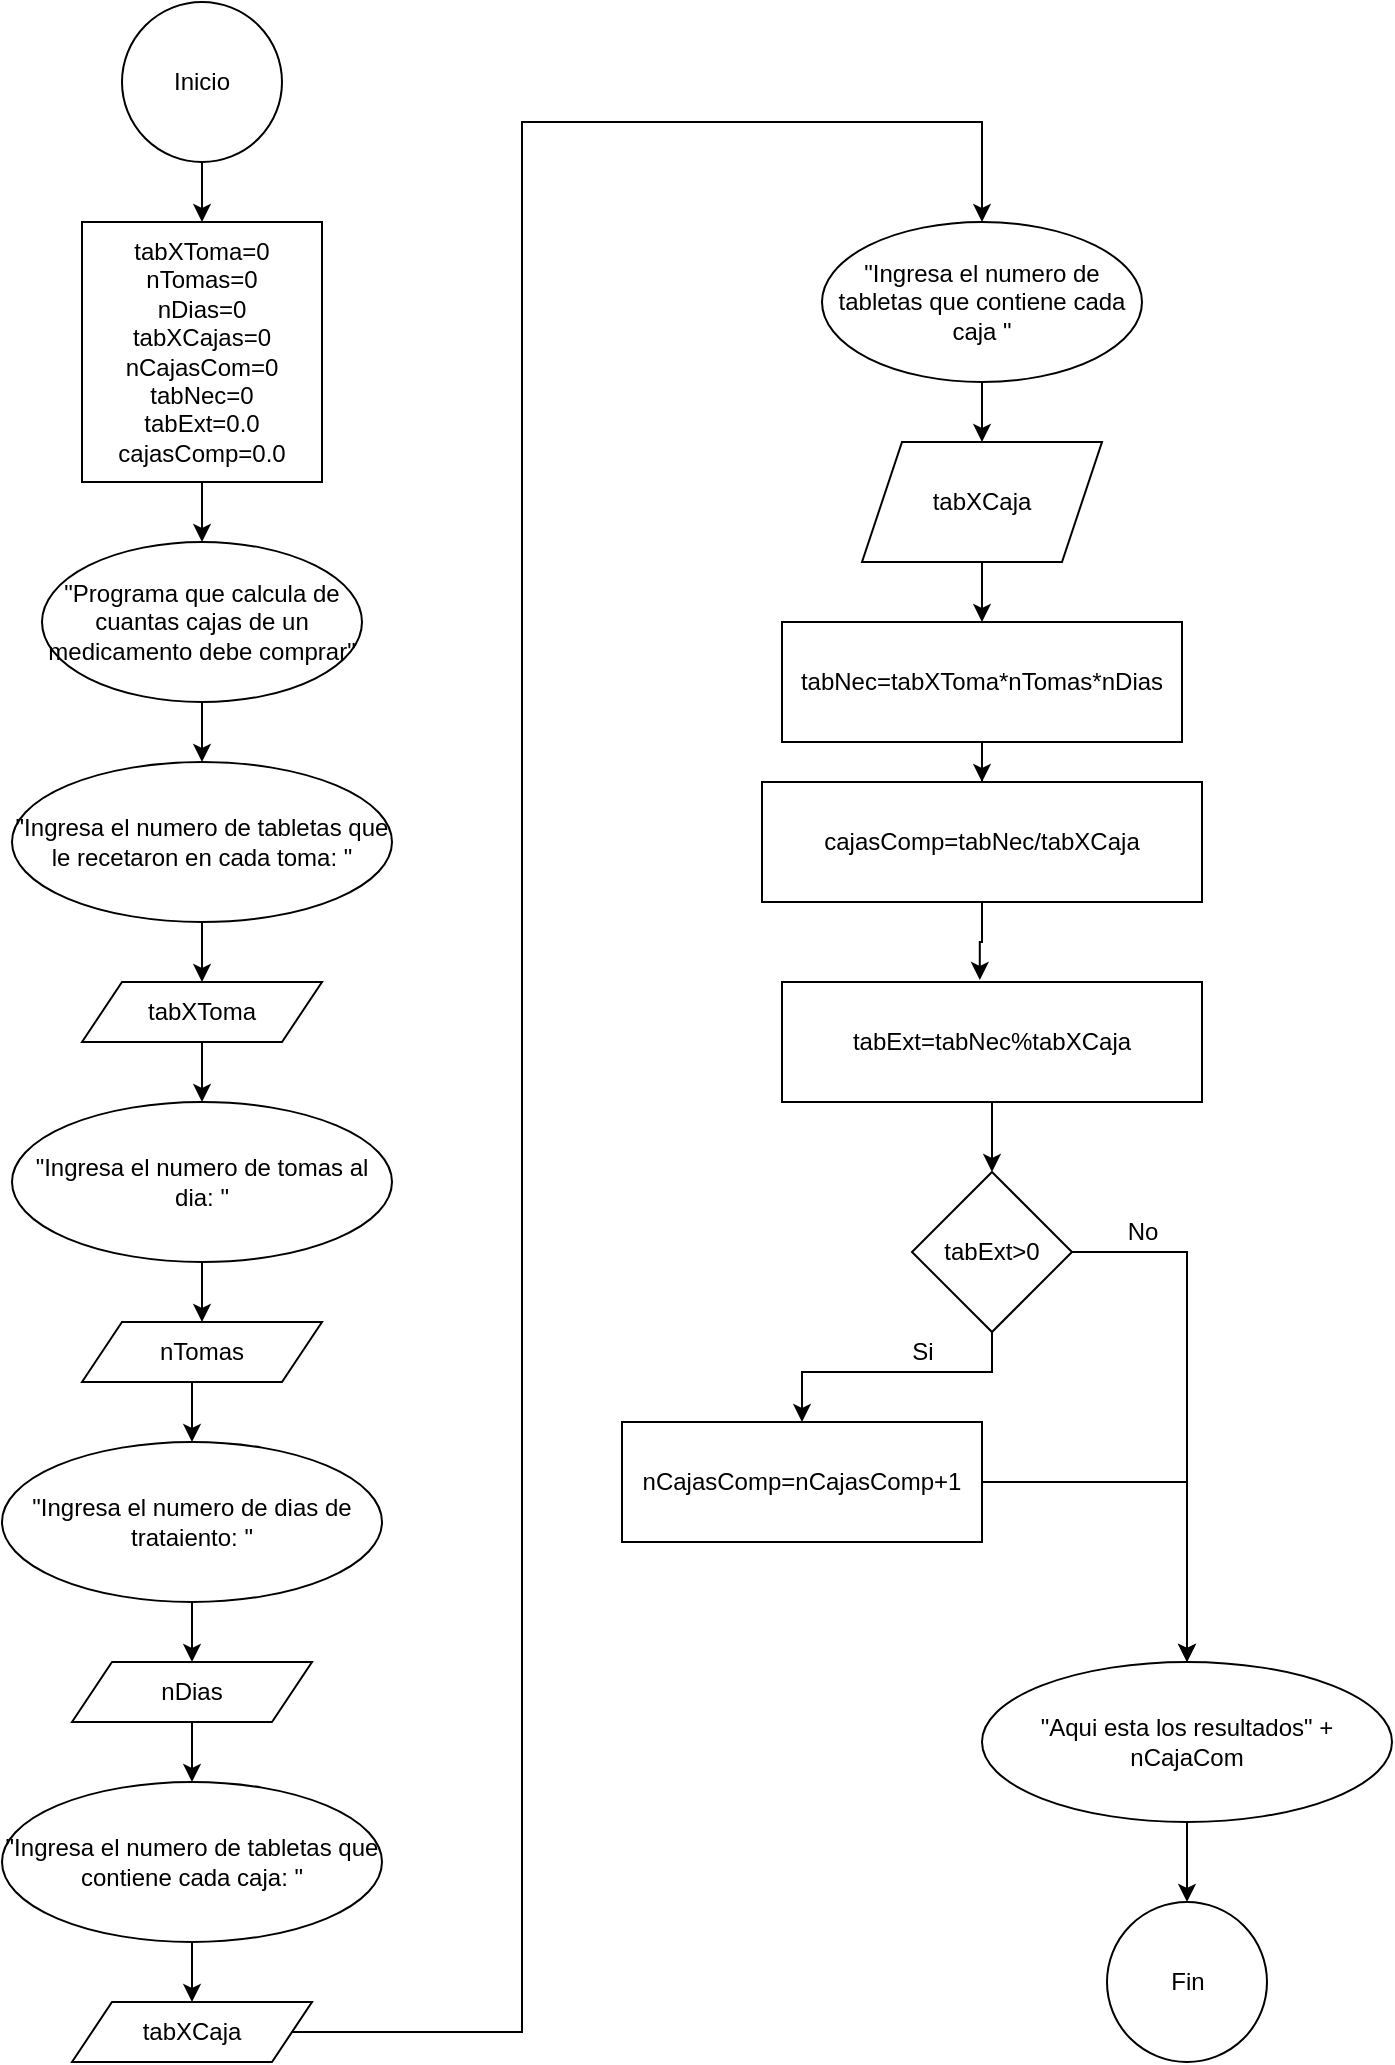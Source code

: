 <mxfile version="13.8.8" type="github">
  <diagram id="UjGg4rbpi19XOb0TRebn" name="Page-1">
    <mxGraphModel dx="1068" dy="462" grid="1" gridSize="10" guides="1" tooltips="1" connect="1" arrows="1" fold="1" page="1" pageScale="1" pageWidth="827" pageHeight="1169" math="0" shadow="0">
      <root>
        <mxCell id="0" />
        <mxCell id="1" parent="0" />
        <mxCell id="qrpFLLjBW_we5XAOsalv-1" value="Inicio" style="ellipse;whiteSpace=wrap;html=1;aspect=fixed;" vertex="1" parent="1">
          <mxGeometry x="130" width="80" height="80" as="geometry" />
        </mxCell>
        <mxCell id="qrpFLLjBW_we5XAOsalv-2" value="" style="endArrow=classic;html=1;exitX=0.5;exitY=1;exitDx=0;exitDy=0;entryX=0.5;entryY=0;entryDx=0;entryDy=0;" edge="1" parent="1" source="qrpFLLjBW_we5XAOsalv-1" target="qrpFLLjBW_we5XAOsalv-3">
          <mxGeometry width="50" height="50" relative="1" as="geometry">
            <mxPoint x="350" y="230" as="sourcePoint" />
            <mxPoint x="170" y="110" as="targetPoint" />
          </mxGeometry>
        </mxCell>
        <mxCell id="qrpFLLjBW_we5XAOsalv-3" value="tabXToma=0&lt;br&gt;nTomas=0&lt;br&gt;nDias=0&lt;br&gt;tabXCajas=0&lt;br&gt;nCajasCom=0&lt;br&gt;tabNec=0&lt;br&gt;tabExt=0.0&lt;br&gt;cajasComp=0.0" style="rounded=0;whiteSpace=wrap;html=1;" vertex="1" parent="1">
          <mxGeometry x="110" y="110" width="120" height="130" as="geometry" />
        </mxCell>
        <mxCell id="qrpFLLjBW_we5XAOsalv-4" value="" style="endArrow=classic;html=1;exitX=0.5;exitY=1;exitDx=0;exitDy=0;" edge="1" parent="1" source="qrpFLLjBW_we5XAOsalv-3" target="qrpFLLjBW_we5XAOsalv-6">
          <mxGeometry width="50" height="50" relative="1" as="geometry">
            <mxPoint x="350" y="210" as="sourcePoint" />
            <mxPoint x="400" y="160" as="targetPoint" />
          </mxGeometry>
        </mxCell>
        <mxCell id="qrpFLLjBW_we5XAOsalv-5" style="edgeStyle=orthogonalEdgeStyle;rounded=0;orthogonalLoop=1;jettySize=auto;html=1;entryX=0.5;entryY=0;entryDx=0;entryDy=0;" edge="1" parent="1" source="qrpFLLjBW_we5XAOsalv-6" target="qrpFLLjBW_we5XAOsalv-8">
          <mxGeometry relative="1" as="geometry">
            <mxPoint x="170" y="380" as="targetPoint" />
          </mxGeometry>
        </mxCell>
        <mxCell id="qrpFLLjBW_we5XAOsalv-6" value="&quot;Programa que calcula de cuantas cajas de un medicamento debe comprar&quot;" style="ellipse;whiteSpace=wrap;html=1;" vertex="1" parent="1">
          <mxGeometry x="90" y="270" width="160" height="80" as="geometry" />
        </mxCell>
        <mxCell id="qrpFLLjBW_we5XAOsalv-7" style="edgeStyle=orthogonalEdgeStyle;rounded=0;orthogonalLoop=1;jettySize=auto;html=1;" edge="1" parent="1" source="qrpFLLjBW_we5XAOsalv-8" target="qrpFLLjBW_we5XAOsalv-10">
          <mxGeometry relative="1" as="geometry" />
        </mxCell>
        <mxCell id="qrpFLLjBW_we5XAOsalv-8" value="&quot;Ingresa el numero de tabletas que le recetaron en cada toma: &quot;" style="ellipse;whiteSpace=wrap;html=1;" vertex="1" parent="1">
          <mxGeometry x="75" y="380" width="190" height="80" as="geometry" />
        </mxCell>
        <mxCell id="qrpFLLjBW_we5XAOsalv-9" style="edgeStyle=orthogonalEdgeStyle;rounded=0;orthogonalLoop=1;jettySize=auto;html=1;entryX=0.5;entryY=0;entryDx=0;entryDy=0;" edge="1" parent="1" source="qrpFLLjBW_we5XAOsalv-10" target="qrpFLLjBW_we5XAOsalv-12">
          <mxGeometry relative="1" as="geometry" />
        </mxCell>
        <mxCell id="qrpFLLjBW_we5XAOsalv-10" value="tabXToma" style="shape=parallelogram;perimeter=parallelogramPerimeter;whiteSpace=wrap;html=1;fixedSize=1;" vertex="1" parent="1">
          <mxGeometry x="110" y="490" width="120" height="30" as="geometry" />
        </mxCell>
        <mxCell id="qrpFLLjBW_we5XAOsalv-11" style="edgeStyle=orthogonalEdgeStyle;rounded=0;orthogonalLoop=1;jettySize=auto;html=1;" edge="1" parent="1" source="qrpFLLjBW_we5XAOsalv-12" target="qrpFLLjBW_we5XAOsalv-14">
          <mxGeometry relative="1" as="geometry" />
        </mxCell>
        <mxCell id="qrpFLLjBW_we5XAOsalv-12" value="&quot;Ingresa el numero de tomas al dia: &quot;" style="ellipse;whiteSpace=wrap;html=1;" vertex="1" parent="1">
          <mxGeometry x="75" y="550" width="190" height="80" as="geometry" />
        </mxCell>
        <mxCell id="qrpFLLjBW_we5XAOsalv-30" style="edgeStyle=orthogonalEdgeStyle;rounded=0;orthogonalLoop=1;jettySize=auto;html=1;exitX=0.5;exitY=1;exitDx=0;exitDy=0;entryX=0.5;entryY=0;entryDx=0;entryDy=0;" edge="1" parent="1" source="qrpFLLjBW_we5XAOsalv-14" target="qrpFLLjBW_we5XAOsalv-28">
          <mxGeometry relative="1" as="geometry" />
        </mxCell>
        <mxCell id="qrpFLLjBW_we5XAOsalv-14" value="nTomas" style="shape=parallelogram;perimeter=parallelogramPerimeter;whiteSpace=wrap;html=1;fixedSize=1;" vertex="1" parent="1">
          <mxGeometry x="110" y="660" width="120" height="30" as="geometry" />
        </mxCell>
        <mxCell id="qrpFLLjBW_we5XAOsalv-16" style="edgeStyle=orthogonalEdgeStyle;rounded=0;orthogonalLoop=1;jettySize=auto;html=1;exitX=0.5;exitY=1;exitDx=0;exitDy=0;entryX=0.5;entryY=0;entryDx=0;entryDy=0;" edge="1" parent="1" source="qrpFLLjBW_we5XAOsalv-17" target="qrpFLLjBW_we5XAOsalv-24">
          <mxGeometry relative="1" as="geometry">
            <Array as="points">
              <mxPoint x="565" y="685" />
              <mxPoint x="470" y="685" />
            </Array>
          </mxGeometry>
        </mxCell>
        <mxCell id="qrpFLLjBW_we5XAOsalv-47" style="edgeStyle=orthogonalEdgeStyle;rounded=0;orthogonalLoop=1;jettySize=auto;html=1;exitX=1;exitY=0.5;exitDx=0;exitDy=0;entryX=0.5;entryY=0;entryDx=0;entryDy=0;" edge="1" parent="1" source="qrpFLLjBW_we5XAOsalv-17" target="qrpFLLjBW_we5XAOsalv-46">
          <mxGeometry relative="1" as="geometry" />
        </mxCell>
        <mxCell id="qrpFLLjBW_we5XAOsalv-17" value="tabExt&amp;gt;0" style="rhombus;whiteSpace=wrap;html=1;" vertex="1" parent="1">
          <mxGeometry x="525" y="585" width="80" height="80" as="geometry" />
        </mxCell>
        <mxCell id="qrpFLLjBW_we5XAOsalv-41" style="edgeStyle=orthogonalEdgeStyle;rounded=0;orthogonalLoop=1;jettySize=auto;html=1;" edge="1" parent="1" source="qrpFLLjBW_we5XAOsalv-20" target="qrpFLLjBW_we5XAOsalv-40">
          <mxGeometry relative="1" as="geometry" />
        </mxCell>
        <mxCell id="qrpFLLjBW_we5XAOsalv-20" value="tabNec=tabXToma*nTomas*nDias" style="rounded=0;whiteSpace=wrap;html=1;" vertex="1" parent="1">
          <mxGeometry x="460" y="310" width="200" height="60" as="geometry" />
        </mxCell>
        <mxCell id="qrpFLLjBW_we5XAOsalv-21" value="Si" style="text;html=1;align=center;verticalAlign=middle;resizable=0;points=[];autosize=1;" vertex="1" parent="1">
          <mxGeometry x="515" y="665" width="30" height="20" as="geometry" />
        </mxCell>
        <mxCell id="qrpFLLjBW_we5XAOsalv-22" value="No" style="text;html=1;align=center;verticalAlign=middle;resizable=0;points=[];autosize=1;" vertex="1" parent="1">
          <mxGeometry x="625" y="605" width="30" height="20" as="geometry" />
        </mxCell>
        <mxCell id="qrpFLLjBW_we5XAOsalv-48" style="edgeStyle=orthogonalEdgeStyle;rounded=0;orthogonalLoop=1;jettySize=auto;html=1;entryX=0.5;entryY=0;entryDx=0;entryDy=0;" edge="1" parent="1" source="qrpFLLjBW_we5XAOsalv-24" target="qrpFLLjBW_we5XAOsalv-46">
          <mxGeometry relative="1" as="geometry">
            <Array as="points">
              <mxPoint x="663" y="740" />
            </Array>
          </mxGeometry>
        </mxCell>
        <mxCell id="qrpFLLjBW_we5XAOsalv-24" value="nCajasComp=nCajasComp+1" style="whiteSpace=wrap;html=1;" vertex="1" parent="1">
          <mxGeometry x="380" y="710" width="180" height="60" as="geometry" />
        </mxCell>
        <mxCell id="qrpFLLjBW_we5XAOsalv-25" value="Fin" style="ellipse;whiteSpace=wrap;html=1;aspect=fixed;" vertex="1" parent="1">
          <mxGeometry x="622.5" y="950" width="80" height="80" as="geometry" />
        </mxCell>
        <mxCell id="qrpFLLjBW_we5XAOsalv-27" style="edgeStyle=orthogonalEdgeStyle;rounded=0;orthogonalLoop=1;jettySize=auto;html=1;" edge="1" parent="1" source="qrpFLLjBW_we5XAOsalv-28" target="qrpFLLjBW_we5XAOsalv-29">
          <mxGeometry relative="1" as="geometry" />
        </mxCell>
        <mxCell id="qrpFLLjBW_we5XAOsalv-28" value="&quot;Ingresa el numero de dias de trataiento: &quot;" style="ellipse;whiteSpace=wrap;html=1;" vertex="1" parent="1">
          <mxGeometry x="70" y="720" width="190" height="80" as="geometry" />
        </mxCell>
        <mxCell id="qrpFLLjBW_we5XAOsalv-34" style="edgeStyle=orthogonalEdgeStyle;rounded=0;orthogonalLoop=1;jettySize=auto;html=1;" edge="1" parent="1" source="qrpFLLjBW_we5XAOsalv-29" target="qrpFLLjBW_we5XAOsalv-32">
          <mxGeometry relative="1" as="geometry" />
        </mxCell>
        <mxCell id="qrpFLLjBW_we5XAOsalv-29" value="nDias" style="shape=parallelogram;perimeter=parallelogramPerimeter;whiteSpace=wrap;html=1;fixedSize=1;" vertex="1" parent="1">
          <mxGeometry x="105" y="830" width="120" height="30" as="geometry" />
        </mxCell>
        <mxCell id="qrpFLLjBW_we5XAOsalv-31" style="edgeStyle=orthogonalEdgeStyle;rounded=0;orthogonalLoop=1;jettySize=auto;html=1;" edge="1" parent="1" source="qrpFLLjBW_we5XAOsalv-32" target="qrpFLLjBW_we5XAOsalv-33">
          <mxGeometry relative="1" as="geometry" />
        </mxCell>
        <mxCell id="qrpFLLjBW_we5XAOsalv-32" value="&quot;Ingresa el numero de tabletas que contiene cada caja: &quot;" style="ellipse;whiteSpace=wrap;html=1;" vertex="1" parent="1">
          <mxGeometry x="70" y="890" width="190" height="80" as="geometry" />
        </mxCell>
        <mxCell id="qrpFLLjBW_we5XAOsalv-35" style="edgeStyle=orthogonalEdgeStyle;rounded=0;orthogonalLoop=1;jettySize=auto;html=1;" edge="1" parent="1" source="qrpFLLjBW_we5XAOsalv-33">
          <mxGeometry relative="1" as="geometry">
            <mxPoint x="560" y="110" as="targetPoint" />
            <Array as="points">
              <mxPoint x="330" y="1015" />
              <mxPoint x="330" y="60" />
            </Array>
          </mxGeometry>
        </mxCell>
        <mxCell id="qrpFLLjBW_we5XAOsalv-33" value="tabXCaja" style="shape=parallelogram;perimeter=parallelogramPerimeter;whiteSpace=wrap;html=1;fixedSize=1;" vertex="1" parent="1">
          <mxGeometry x="105" y="1000" width="120" height="30" as="geometry" />
        </mxCell>
        <mxCell id="qrpFLLjBW_we5XAOsalv-38" style="edgeStyle=orthogonalEdgeStyle;rounded=0;orthogonalLoop=1;jettySize=auto;html=1;" edge="1" parent="1" source="qrpFLLjBW_we5XAOsalv-36" target="qrpFLLjBW_we5XAOsalv-37">
          <mxGeometry relative="1" as="geometry" />
        </mxCell>
        <mxCell id="qrpFLLjBW_we5XAOsalv-36" value="&quot;Ingresa el numero de tabletas que contiene cada caja &quot;" style="ellipse;whiteSpace=wrap;html=1;" vertex="1" parent="1">
          <mxGeometry x="480" y="110" width="160" height="80" as="geometry" />
        </mxCell>
        <mxCell id="qrpFLLjBW_we5XAOsalv-39" style="edgeStyle=orthogonalEdgeStyle;rounded=0;orthogonalLoop=1;jettySize=auto;html=1;" edge="1" parent="1" source="qrpFLLjBW_we5XAOsalv-37" target="qrpFLLjBW_we5XAOsalv-20">
          <mxGeometry relative="1" as="geometry" />
        </mxCell>
        <mxCell id="qrpFLLjBW_we5XAOsalv-37" value="tabXCaja" style="shape=parallelogram;perimeter=parallelogramPerimeter;whiteSpace=wrap;html=1;fixedSize=1;" vertex="1" parent="1">
          <mxGeometry x="500" y="220" width="120" height="60" as="geometry" />
        </mxCell>
        <mxCell id="qrpFLLjBW_we5XAOsalv-43" style="edgeStyle=orthogonalEdgeStyle;rounded=0;orthogonalLoop=1;jettySize=auto;html=1;entryX=0.471;entryY=-0.017;entryDx=0;entryDy=0;entryPerimeter=0;" edge="1" parent="1" source="qrpFLLjBW_we5XAOsalv-40" target="qrpFLLjBW_we5XAOsalv-42">
          <mxGeometry relative="1" as="geometry" />
        </mxCell>
        <mxCell id="qrpFLLjBW_we5XAOsalv-40" value="cajasComp=tabNec/tabXCaja" style="rounded=0;whiteSpace=wrap;html=1;" vertex="1" parent="1">
          <mxGeometry x="450" y="390" width="220" height="60" as="geometry" />
        </mxCell>
        <mxCell id="qrpFLLjBW_we5XAOsalv-44" style="edgeStyle=orthogonalEdgeStyle;rounded=0;orthogonalLoop=1;jettySize=auto;html=1;" edge="1" parent="1" source="qrpFLLjBW_we5XAOsalv-42" target="qrpFLLjBW_we5XAOsalv-17">
          <mxGeometry relative="1" as="geometry" />
        </mxCell>
        <mxCell id="qrpFLLjBW_we5XAOsalv-42" value="tabExt=tabNec%tabXCaja" style="rounded=0;whiteSpace=wrap;html=1;" vertex="1" parent="1">
          <mxGeometry x="460" y="490" width="210" height="60" as="geometry" />
        </mxCell>
        <mxCell id="qrpFLLjBW_we5XAOsalv-49" style="edgeStyle=orthogonalEdgeStyle;rounded=0;orthogonalLoop=1;jettySize=auto;html=1;" edge="1" parent="1" source="qrpFLLjBW_we5XAOsalv-46" target="qrpFLLjBW_we5XAOsalv-25">
          <mxGeometry relative="1" as="geometry" />
        </mxCell>
        <mxCell id="qrpFLLjBW_we5XAOsalv-46" value="&quot;Aqui esta los resultados&quot; + nCajaCom" style="ellipse;whiteSpace=wrap;html=1;" vertex="1" parent="1">
          <mxGeometry x="560" y="830" width="205" height="80" as="geometry" />
        </mxCell>
      </root>
    </mxGraphModel>
  </diagram>
</mxfile>
